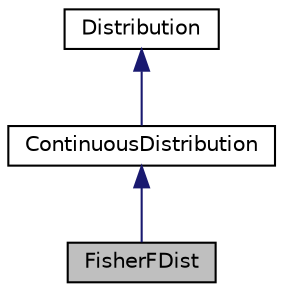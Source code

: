 digraph "FisherFDist"
{
 // INTERACTIVE_SVG=YES
  bgcolor="transparent";
  edge [fontname="Helvetica",fontsize="10",labelfontname="Helvetica",labelfontsize="10"];
  node [fontname="Helvetica",fontsize="10",shape=record];
  Node0 [label="FisherFDist",height=0.2,width=0.4,color="black", fillcolor="grey75", style="filled", fontcolor="black"];
  Node1 -> Node0 [dir="back",color="midnightblue",fontsize="10",style="solid",fontname="Helvetica"];
  Node1 [label="ContinuousDistribution",height=0.2,width=0.4,color="black",URL="$classumontreal_1_1ssj_1_1probdist_1_1ContinuousDistribution.html",tooltip="Classes implementing continuous distributions should inherit from this base class. "];
  Node2 -> Node1 [dir="back",color="midnightblue",fontsize="10",style="solid",fontname="Helvetica"];
  Node2 [label="Distribution",height=0.2,width=0.4,color="black",URL="$interfaceumontreal_1_1ssj_1_1probdist_1_1Distribution.html",tooltip="This interface should be implemented by all classes supporting discrete and continuous distributions..."];
}
